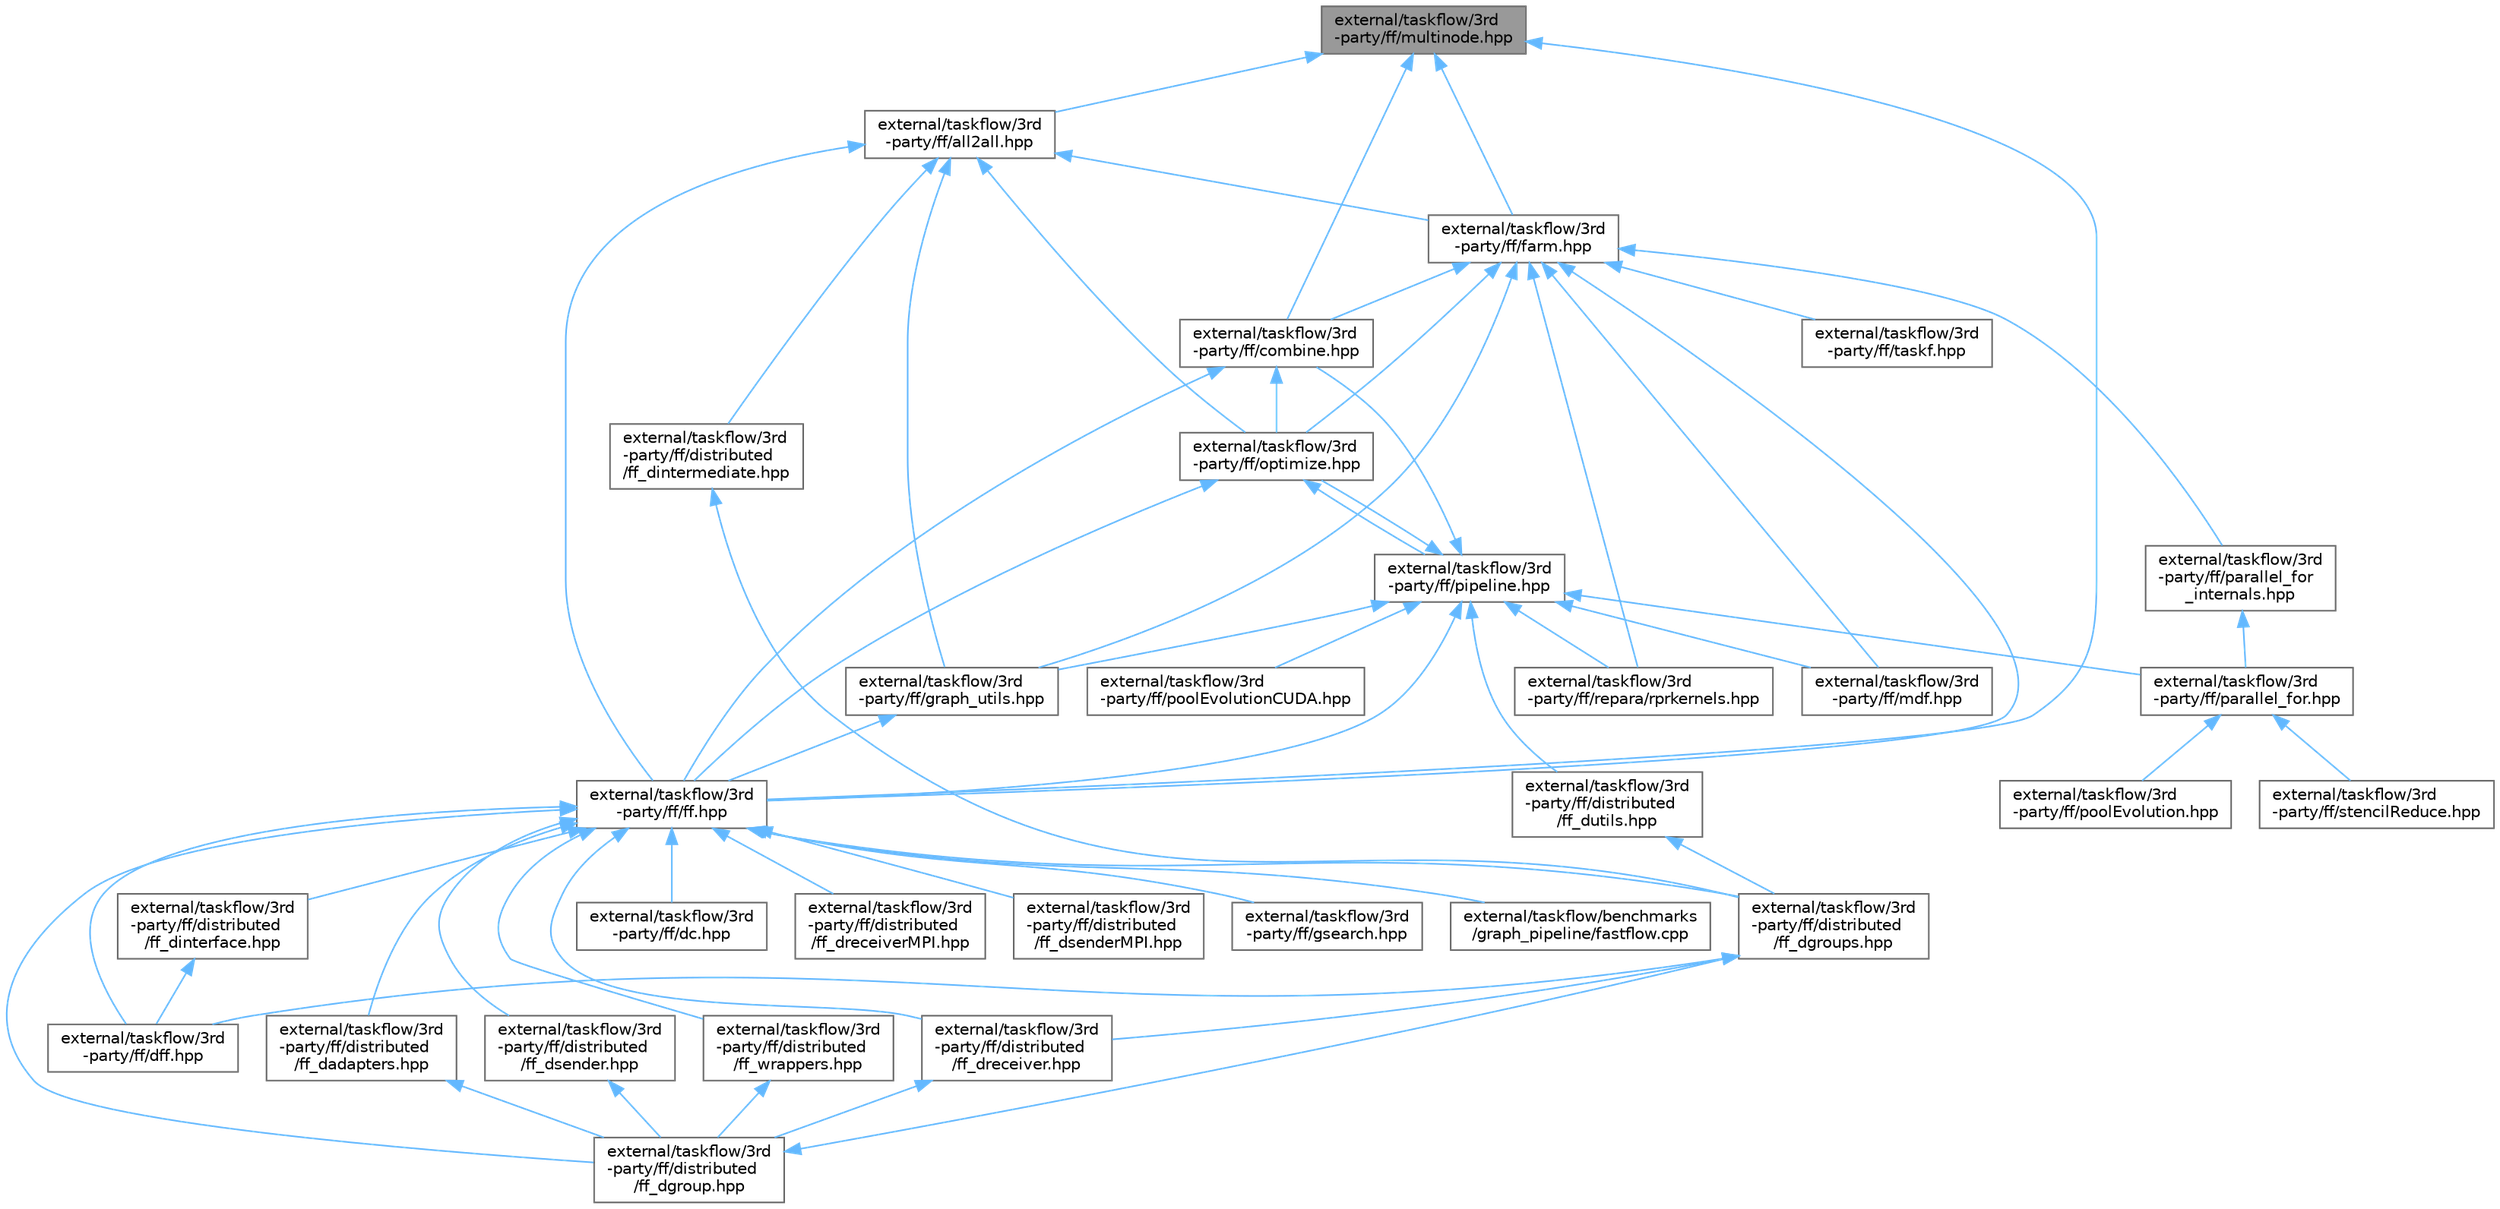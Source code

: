 digraph "external/taskflow/3rd-party/ff/multinode.hpp"
{
 // LATEX_PDF_SIZE
  bgcolor="transparent";
  edge [fontname=Helvetica,fontsize=10,labelfontname=Helvetica,labelfontsize=10];
  node [fontname=Helvetica,fontsize=10,shape=box,height=0.2,width=0.4];
  Node1 [id="Node000001",label="external/taskflow/3rd\l-party/ff/multinode.hpp",height=0.2,width=0.4,color="gray40", fillcolor="grey60", style="filled", fontcolor="black",tooltip="FastFlow ff_minode ff_monode and typed versions."];
  Node1 -> Node2 [id="edge1_Node000001_Node000002",dir="back",color="steelblue1",style="solid",tooltip=" "];
  Node2 [id="Node000002",label="external/taskflow/3rd\l-party/ff/all2all.hpp",height=0.2,width=0.4,color="grey40", fillcolor="white", style="filled",URL="$all2all_8hpp.html",tooltip="FastFlow all-2-all building block"];
  Node2 -> Node3 [id="edge2_Node000002_Node000003",dir="back",color="steelblue1",style="solid",tooltip=" "];
  Node3 [id="Node000003",label="external/taskflow/3rd\l-party/ff/distributed\l/ff_dintermediate.hpp",height=0.2,width=0.4,color="grey40", fillcolor="white", style="filled",URL="$ff__dintermediate_8hpp.html",tooltip=" "];
  Node3 -> Node4 [id="edge3_Node000003_Node000004",dir="back",color="steelblue1",style="solid",tooltip=" "];
  Node4 [id="Node000004",label="external/taskflow/3rd\l-party/ff/distributed\l/ff_dgroups.hpp",height=0.2,width=0.4,color="grey40", fillcolor="white", style="filled",URL="$ff__dgroups_8hpp.html",tooltip=" "];
  Node4 -> Node5 [id="edge4_Node000004_Node000005",dir="back",color="steelblue1",style="solid",tooltip=" "];
  Node5 [id="Node000005",label="external/taskflow/3rd\l-party/ff/dff.hpp",height=0.2,width=0.4,color="grey40", fillcolor="white", style="filled",URL="$dff_8hpp.html",tooltip=" "];
  Node4 -> Node6 [id="edge5_Node000004_Node000006",dir="back",color="steelblue1",style="solid",tooltip=" "];
  Node6 [id="Node000006",label="external/taskflow/3rd\l-party/ff/distributed\l/ff_dreceiver.hpp",height=0.2,width=0.4,color="grey40", fillcolor="white", style="filled",URL="$ff__dreceiver_8hpp.html",tooltip=" "];
  Node6 -> Node7 [id="edge6_Node000006_Node000007",dir="back",color="steelblue1",style="solid",tooltip=" "];
  Node7 [id="Node000007",label="external/taskflow/3rd\l-party/ff/distributed\l/ff_dgroup.hpp",height=0.2,width=0.4,color="grey40", fillcolor="white", style="filled",URL="$ff__dgroup_8hpp.html",tooltip=" "];
  Node7 -> Node4 [id="edge7_Node000007_Node000004",dir="back",color="steelblue1",style="solid",tooltip=" "];
  Node2 -> Node8 [id="edge8_Node000002_Node000008",dir="back",color="steelblue1",style="solid",tooltip=" "];
  Node8 [id="Node000008",label="external/taskflow/3rd\l-party/ff/farm.hpp",height=0.2,width=0.4,color="grey40", fillcolor="white", style="filled",URL="$farm_8hpp.html",tooltip="Farm pattern"];
  Node8 -> Node9 [id="edge9_Node000008_Node000009",dir="back",color="steelblue1",style="solid",tooltip=" "];
  Node9 [id="Node000009",label="external/taskflow/3rd\l-party/ff/combine.hpp",height=0.2,width=0.4,color="grey40", fillcolor="white", style="filled",URL="$combine_8hpp.html",tooltip="FastFlow composition building block"];
  Node9 -> Node10 [id="edge10_Node000009_Node000010",dir="back",color="steelblue1",style="solid",tooltip=" "];
  Node10 [id="Node000010",label="external/taskflow/3rd\l-party/ff/ff.hpp",height=0.2,width=0.4,color="grey40", fillcolor="white", style="filled",URL="$ff_8hpp.html",tooltip=" "];
  Node10 -> Node11 [id="edge11_Node000010_Node000011",dir="back",color="steelblue1",style="solid",tooltip=" "];
  Node11 [id="Node000011",label="external/taskflow/3rd\l-party/ff/dc.hpp",height=0.2,width=0.4,color="grey40", fillcolor="white", style="filled",URL="$dc_8hpp.html",tooltip=" "];
  Node10 -> Node5 [id="edge12_Node000010_Node000005",dir="back",color="steelblue1",style="solid",tooltip=" "];
  Node10 -> Node12 [id="edge13_Node000010_Node000012",dir="back",color="steelblue1",style="solid",tooltip=" "];
  Node12 [id="Node000012",label="external/taskflow/3rd\l-party/ff/distributed\l/ff_dadapters.hpp",height=0.2,width=0.4,color="grey40", fillcolor="white", style="filled",URL="$ff__dadapters_8hpp.html",tooltip=" "];
  Node12 -> Node7 [id="edge14_Node000012_Node000007",dir="back",color="steelblue1",style="solid",tooltip=" "];
  Node10 -> Node7 [id="edge15_Node000010_Node000007",dir="back",color="steelblue1",style="solid",tooltip=" "];
  Node10 -> Node4 [id="edge16_Node000010_Node000004",dir="back",color="steelblue1",style="solid",tooltip=" "];
  Node10 -> Node13 [id="edge17_Node000010_Node000013",dir="back",color="steelblue1",style="solid",tooltip=" "];
  Node13 [id="Node000013",label="external/taskflow/3rd\l-party/ff/distributed\l/ff_dinterface.hpp",height=0.2,width=0.4,color="grey40", fillcolor="white", style="filled",URL="$ff__dinterface_8hpp.html",tooltip=" "];
  Node13 -> Node5 [id="edge18_Node000013_Node000005",dir="back",color="steelblue1",style="solid",tooltip=" "];
  Node10 -> Node6 [id="edge19_Node000010_Node000006",dir="back",color="steelblue1",style="solid",tooltip=" "];
  Node10 -> Node14 [id="edge20_Node000010_Node000014",dir="back",color="steelblue1",style="solid",tooltip=" "];
  Node14 [id="Node000014",label="external/taskflow/3rd\l-party/ff/distributed\l/ff_dreceiverMPI.hpp",height=0.2,width=0.4,color="grey40", fillcolor="white", style="filled",URL="$ff__dreceiver_m_p_i_8hpp.html",tooltip=" "];
  Node10 -> Node15 [id="edge21_Node000010_Node000015",dir="back",color="steelblue1",style="solid",tooltip=" "];
  Node15 [id="Node000015",label="external/taskflow/3rd\l-party/ff/distributed\l/ff_dsender.hpp",height=0.2,width=0.4,color="grey40", fillcolor="white", style="filled",URL="$ff__dsender_8hpp.html",tooltip=" "];
  Node15 -> Node7 [id="edge22_Node000015_Node000007",dir="back",color="steelblue1",style="solid",tooltip=" "];
  Node10 -> Node16 [id="edge23_Node000010_Node000016",dir="back",color="steelblue1",style="solid",tooltip=" "];
  Node16 [id="Node000016",label="external/taskflow/3rd\l-party/ff/distributed\l/ff_dsenderMPI.hpp",height=0.2,width=0.4,color="grey40", fillcolor="white", style="filled",URL="$ff__dsender_m_p_i_8hpp.html",tooltip=" "];
  Node10 -> Node17 [id="edge24_Node000010_Node000017",dir="back",color="steelblue1",style="solid",tooltip=" "];
  Node17 [id="Node000017",label="external/taskflow/3rd\l-party/ff/distributed\l/ff_wrappers.hpp",height=0.2,width=0.4,color="grey40", fillcolor="white", style="filled",URL="$ff__wrappers_8hpp.html",tooltip=" "];
  Node17 -> Node7 [id="edge25_Node000017_Node000007",dir="back",color="steelblue1",style="solid",tooltip=" "];
  Node10 -> Node18 [id="edge26_Node000010_Node000018",dir="back",color="steelblue1",style="solid",tooltip=" "];
  Node18 [id="Node000018",label="external/taskflow/3rd\l-party/ff/gsearch.hpp",height=0.2,width=0.4,color="grey40", fillcolor="white", style="filled",URL="$gsearch_8hpp.html",tooltip="This file implements the graph search skeleton."];
  Node10 -> Node19 [id="edge27_Node000010_Node000019",dir="back",color="steelblue1",style="solid",tooltip=" "];
  Node19 [id="Node000019",label="external/taskflow/benchmarks\l/graph_pipeline/fastflow.cpp",height=0.2,width=0.4,color="grey40", fillcolor="white", style="filled",URL="$fastflow_8cpp.html",tooltip=" "];
  Node9 -> Node20 [id="edge28_Node000009_Node000020",dir="back",color="steelblue1",style="solid",tooltip=" "];
  Node20 [id="Node000020",label="external/taskflow/3rd\l-party/ff/optimize.hpp",height=0.2,width=0.4,color="grey40", fillcolor="white", style="filled",URL="$optimize_8hpp.html",tooltip="FastFlow optimization heuristics"];
  Node20 -> Node10 [id="edge29_Node000020_Node000010",dir="back",color="steelblue1",style="solid",tooltip=" "];
  Node20 -> Node21 [id="edge30_Node000020_Node000021",dir="back",color="steelblue1",style="solid",tooltip=" "];
  Node21 [id="Node000021",label="external/taskflow/3rd\l-party/ff/pipeline.hpp",height=0.2,width=0.4,color="grey40", fillcolor="white", style="filled",URL="$3rd-party_2ff_2pipeline_8hpp.html",tooltip="This file implements the pipeline skeleton, both in the high-level pattern syntax (ff::ff_pipe) and l..."];
  Node21 -> Node9 [id="edge31_Node000021_Node000009",dir="back",color="steelblue1",style="solid",tooltip=" "];
  Node21 -> Node22 [id="edge32_Node000021_Node000022",dir="back",color="steelblue1",style="solid",tooltip=" "];
  Node22 [id="Node000022",label="external/taskflow/3rd\l-party/ff/distributed\l/ff_dutils.hpp",height=0.2,width=0.4,color="grey40", fillcolor="white", style="filled",URL="$ff__dutils_8hpp.html",tooltip=" "];
  Node22 -> Node4 [id="edge33_Node000022_Node000004",dir="back",color="steelblue1",style="solid",tooltip=" "];
  Node21 -> Node10 [id="edge34_Node000021_Node000010",dir="back",color="steelblue1",style="solid",tooltip=" "];
  Node21 -> Node23 [id="edge35_Node000021_Node000023",dir="back",color="steelblue1",style="solid",tooltip=" "];
  Node23 [id="Node000023",label="external/taskflow/3rd\l-party/ff/graph_utils.hpp",height=0.2,width=0.4,color="grey40", fillcolor="white", style="filled",URL="$graph__utils_8hpp.html",tooltip="Utility functions for manipulating the concurrency graph"];
  Node23 -> Node10 [id="edge36_Node000023_Node000010",dir="back",color="steelblue1",style="solid",tooltip=" "];
  Node21 -> Node24 [id="edge37_Node000021_Node000024",dir="back",color="steelblue1",style="solid",tooltip=" "];
  Node24 [id="Node000024",label="external/taskflow/3rd\l-party/ff/mdf.hpp",height=0.2,width=0.4,color="grey40", fillcolor="white", style="filled",URL="$mdf_8hpp.html",tooltip="This file implements the macro dataflow pattern."];
  Node21 -> Node20 [id="edge38_Node000021_Node000020",dir="back",color="steelblue1",style="solid",tooltip=" "];
  Node21 -> Node25 [id="edge39_Node000021_Node000025",dir="back",color="steelblue1",style="solid",tooltip=" "];
  Node25 [id="Node000025",label="external/taskflow/3rd\l-party/ff/parallel_for.hpp",height=0.2,width=0.4,color="grey40", fillcolor="white", style="filled",URL="$parallel__for_8hpp.html",tooltip="It describes the ParallelFor/ParallelForReduce/ParallelForPipeReduce patterns."];
  Node25 -> Node26 [id="edge40_Node000025_Node000026",dir="back",color="steelblue1",style="solid",tooltip=" "];
  Node26 [id="Node000026",label="external/taskflow/3rd\l-party/ff/poolEvolution.hpp",height=0.2,width=0.4,color="grey40", fillcolor="white", style="filled",URL="$pool_evolution_8hpp.html",tooltip="The PoolEvolution pattern models the evolution of a given population."];
  Node25 -> Node27 [id="edge41_Node000025_Node000027",dir="back",color="steelblue1",style="solid",tooltip=" "];
  Node27 [id="Node000027",label="external/taskflow/3rd\l-party/ff/stencilReduce.hpp",height=0.2,width=0.4,color="grey40", fillcolor="white", style="filled",URL="$stencil_reduce_8hpp.html",tooltip=" "];
  Node21 -> Node28 [id="edge42_Node000021_Node000028",dir="back",color="steelblue1",style="solid",tooltip=" "];
  Node28 [id="Node000028",label="external/taskflow/3rd\l-party/ff/poolEvolutionCUDA.hpp",height=0.2,width=0.4,color="grey40", fillcolor="white", style="filled",URL="$pool_evolution_c_u_d_a_8hpp.html",tooltip=" "];
  Node21 -> Node29 [id="edge43_Node000021_Node000029",dir="back",color="steelblue1",style="solid",tooltip=" "];
  Node29 [id="Node000029",label="external/taskflow/3rd\l-party/ff/repara/rprkernels.hpp",height=0.2,width=0.4,color="grey40", fillcolor="white", style="filled",URL="$rprkernels_8hpp.html",tooltip=" "];
  Node8 -> Node10 [id="edge44_Node000008_Node000010",dir="back",color="steelblue1",style="solid",tooltip=" "];
  Node8 -> Node23 [id="edge45_Node000008_Node000023",dir="back",color="steelblue1",style="solid",tooltip=" "];
  Node8 -> Node24 [id="edge46_Node000008_Node000024",dir="back",color="steelblue1",style="solid",tooltip=" "];
  Node8 -> Node20 [id="edge47_Node000008_Node000020",dir="back",color="steelblue1",style="solid",tooltip=" "];
  Node8 -> Node30 [id="edge48_Node000008_Node000030",dir="back",color="steelblue1",style="solid",tooltip=" "];
  Node30 [id="Node000030",label="external/taskflow/3rd\l-party/ff/parallel_for\l_internals.hpp",height=0.2,width=0.4,color="grey40", fillcolor="white", style="filled",URL="$parallel__for__internals_8hpp.html",tooltip="Internal classes and functions for parallel_for/parallel_reduce skeletons."];
  Node30 -> Node25 [id="edge49_Node000030_Node000025",dir="back",color="steelblue1",style="solid",tooltip=" "];
  Node8 -> Node29 [id="edge50_Node000008_Node000029",dir="back",color="steelblue1",style="solid",tooltip=" "];
  Node8 -> Node31 [id="edge51_Node000008_Node000031",dir="back",color="steelblue1",style="solid",tooltip=" "];
  Node31 [id="Node000031",label="external/taskflow/3rd\l-party/ff/taskf.hpp",height=0.2,width=0.4,color="grey40", fillcolor="white", style="filled",URL="$taskf_8hpp.html",tooltip="This file implements a task parallel pattern whose tasks are functions."];
  Node2 -> Node10 [id="edge52_Node000002_Node000010",dir="back",color="steelblue1",style="solid",tooltip=" "];
  Node2 -> Node23 [id="edge53_Node000002_Node000023",dir="back",color="steelblue1",style="solid",tooltip=" "];
  Node2 -> Node20 [id="edge54_Node000002_Node000020",dir="back",color="steelblue1",style="solid",tooltip=" "];
  Node1 -> Node9 [id="edge55_Node000001_Node000009",dir="back",color="steelblue1",style="solid",tooltip=" "];
  Node1 -> Node8 [id="edge56_Node000001_Node000008",dir="back",color="steelblue1",style="solid",tooltip=" "];
  Node1 -> Node10 [id="edge57_Node000001_Node000010",dir="back",color="steelblue1",style="solid",tooltip=" "];
}
